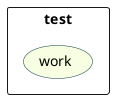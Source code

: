 @startuml

skinparam Arrow {
Color #0C3A49
FontColor #3787A6
}
skinparam UseCase {
BackgroundColor #F7FEE1
BorderColor #0C3A49
}

rectangle "test" {
(work)
}

@enduml
